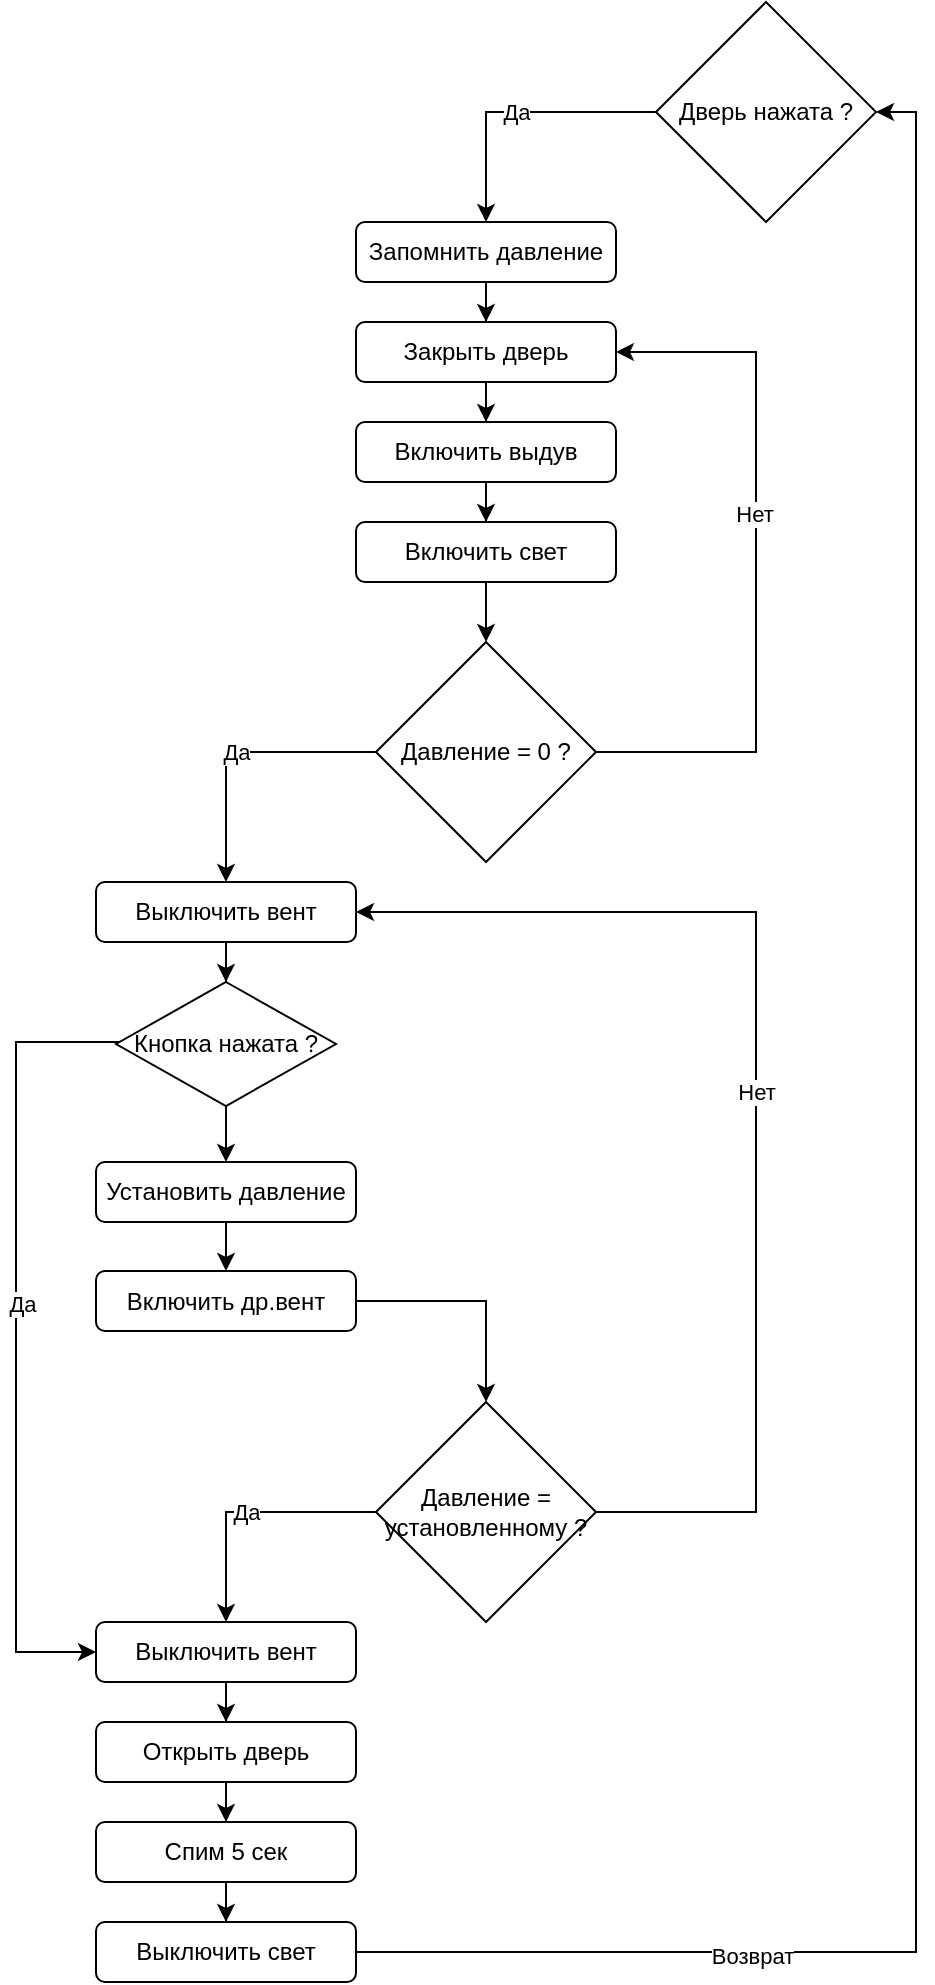 <mxfile version="14.6.3" type="device"><diagram id="VX1YsYr1yO5J11fanGSE" name="Page-1"><mxGraphModel dx="981" dy="497" grid="1" gridSize="10" guides="1" tooltips="1" connect="1" arrows="1" fold="1" page="1" pageScale="1" pageWidth="827" pageHeight="1169" math="0" shadow="0"><root><mxCell id="0"/><mxCell id="1" parent="0"/><mxCell id="H_RSJ-Mdk36l_vwCkvmP-2" value="Да" style="edgeStyle=orthogonalEdgeStyle;rounded=0;orthogonalLoop=1;jettySize=auto;html=1;entryX=0.5;entryY=0;entryDx=0;entryDy=0;" edge="1" parent="1" source="H_RSJ-Mdk36l_vwCkvmP-1" target="H_RSJ-Mdk36l_vwCkvmP-3"><mxGeometry relative="1" as="geometry"><mxPoint x="240" y="160" as="targetPoint"/></mxGeometry></mxCell><mxCell id="H_RSJ-Mdk36l_vwCkvmP-1" value="Дверь нажата ?" style="rhombus;whiteSpace=wrap;html=1;" vertex="1" parent="1"><mxGeometry x="340" y="10" width="110" height="110" as="geometry"/></mxCell><mxCell id="H_RSJ-Mdk36l_vwCkvmP-6" style="edgeStyle=orthogonalEdgeStyle;rounded=0;orthogonalLoop=1;jettySize=auto;html=1;entryX=0.5;entryY=0;entryDx=0;entryDy=0;" edge="1" parent="1" source="H_RSJ-Mdk36l_vwCkvmP-3" target="H_RSJ-Mdk36l_vwCkvmP-4"><mxGeometry relative="1" as="geometry"/></mxCell><mxCell id="H_RSJ-Mdk36l_vwCkvmP-3" value="Запомнить давление" style="rounded=1;whiteSpace=wrap;html=1;" vertex="1" parent="1"><mxGeometry x="190" y="120" width="130" height="30" as="geometry"/></mxCell><mxCell id="H_RSJ-Mdk36l_vwCkvmP-7" style="edgeStyle=orthogonalEdgeStyle;rounded=0;orthogonalLoop=1;jettySize=auto;html=1;entryX=0.5;entryY=0;entryDx=0;entryDy=0;" edge="1" parent="1" source="H_RSJ-Mdk36l_vwCkvmP-4" target="H_RSJ-Mdk36l_vwCkvmP-5"><mxGeometry relative="1" as="geometry"><mxPoint x="270" y="250" as="targetPoint"/></mxGeometry></mxCell><mxCell id="H_RSJ-Mdk36l_vwCkvmP-4" value="Закрыть дверь" style="rounded=1;whiteSpace=wrap;html=1;" vertex="1" parent="1"><mxGeometry x="190" y="170" width="130" height="30" as="geometry"/></mxCell><mxCell id="H_RSJ-Mdk36l_vwCkvmP-13" style="edgeStyle=orthogonalEdgeStyle;rounded=0;orthogonalLoop=1;jettySize=auto;html=1;entryX=0.5;entryY=0;entryDx=0;entryDy=0;" edge="1" parent="1" source="H_RSJ-Mdk36l_vwCkvmP-5" target="H_RSJ-Mdk36l_vwCkvmP-12"><mxGeometry relative="1" as="geometry"/></mxCell><mxCell id="H_RSJ-Mdk36l_vwCkvmP-5" value="Включить выдув" style="rounded=1;whiteSpace=wrap;html=1;" vertex="1" parent="1"><mxGeometry x="190" y="220" width="130" height="30" as="geometry"/></mxCell><mxCell id="H_RSJ-Mdk36l_vwCkvmP-16" style="edgeStyle=orthogonalEdgeStyle;rounded=0;orthogonalLoop=1;jettySize=auto;html=1;entryX=0.5;entryY=0;entryDx=0;entryDy=0;" edge="1" parent="1" source="H_RSJ-Mdk36l_vwCkvmP-12" target="H_RSJ-Mdk36l_vwCkvmP-14"><mxGeometry relative="1" as="geometry"/></mxCell><mxCell id="H_RSJ-Mdk36l_vwCkvmP-12" value="Включить свет" style="rounded=1;whiteSpace=wrap;html=1;" vertex="1" parent="1"><mxGeometry x="190" y="270" width="130" height="30" as="geometry"/></mxCell><mxCell id="H_RSJ-Mdk36l_vwCkvmP-19" style="edgeStyle=orthogonalEdgeStyle;rounded=0;orthogonalLoop=1;jettySize=auto;html=1;entryX=1;entryY=0.5;entryDx=0;entryDy=0;" edge="1" parent="1" source="H_RSJ-Mdk36l_vwCkvmP-14" target="H_RSJ-Mdk36l_vwCkvmP-4"><mxGeometry relative="1" as="geometry"><mxPoint x="400" y="190" as="targetPoint"/><Array as="points"><mxPoint x="390" y="385"/><mxPoint x="390" y="185"/></Array></mxGeometry></mxCell><mxCell id="H_RSJ-Mdk36l_vwCkvmP-20" value="Нет" style="edgeLabel;html=1;align=center;verticalAlign=middle;resizable=0;points=[];" vertex="1" connectable="0" parent="H_RSJ-Mdk36l_vwCkvmP-19"><mxGeometry x="0.139" y="1" relative="1" as="geometry"><mxPoint as="offset"/></mxGeometry></mxCell><mxCell id="H_RSJ-Mdk36l_vwCkvmP-21" value="Да" style="edgeStyle=orthogonalEdgeStyle;rounded=0;orthogonalLoop=1;jettySize=auto;html=1;entryX=0.5;entryY=0;entryDx=0;entryDy=0;" edge="1" parent="1" source="H_RSJ-Mdk36l_vwCkvmP-14" target="H_RSJ-Mdk36l_vwCkvmP-17"><mxGeometry relative="1" as="geometry"/></mxCell><mxCell id="H_RSJ-Mdk36l_vwCkvmP-14" value="Давление = 0 ?" style="rhombus;whiteSpace=wrap;html=1;" vertex="1" parent="1"><mxGeometry x="200" y="330" width="110" height="110" as="geometry"/></mxCell><mxCell id="H_RSJ-Mdk36l_vwCkvmP-42" style="edgeStyle=orthogonalEdgeStyle;rounded=0;orthogonalLoop=1;jettySize=auto;html=1;entryX=0.5;entryY=0;entryDx=0;entryDy=0;" edge="1" parent="1" source="H_RSJ-Mdk36l_vwCkvmP-17" target="H_RSJ-Mdk36l_vwCkvmP-39"><mxGeometry relative="1" as="geometry"/></mxCell><mxCell id="H_RSJ-Mdk36l_vwCkvmP-17" value="Выключить вент" style="rounded=1;whiteSpace=wrap;html=1;" vertex="1" parent="1"><mxGeometry x="60" y="450" width="130" height="30" as="geometry"/></mxCell><mxCell id="H_RSJ-Mdk36l_vwCkvmP-27" style="edgeStyle=orthogonalEdgeStyle;rounded=0;orthogonalLoop=1;jettySize=auto;html=1;entryX=0.5;entryY=0;entryDx=0;entryDy=0;" edge="1" parent="1" source="H_RSJ-Mdk36l_vwCkvmP-22" target="H_RSJ-Mdk36l_vwCkvmP-26"><mxGeometry relative="1" as="geometry"/></mxCell><mxCell id="H_RSJ-Mdk36l_vwCkvmP-22" value="Включить др.вент" style="rounded=1;whiteSpace=wrap;html=1;" vertex="1" parent="1"><mxGeometry x="60" y="644.5" width="130" height="30" as="geometry"/></mxCell><mxCell id="H_RSJ-Mdk36l_vwCkvmP-25" style="edgeStyle=orthogonalEdgeStyle;rounded=0;orthogonalLoop=1;jettySize=auto;html=1;entryX=0.5;entryY=0;entryDx=0;entryDy=0;" edge="1" parent="1" source="H_RSJ-Mdk36l_vwCkvmP-23" target="H_RSJ-Mdk36l_vwCkvmP-22"><mxGeometry relative="1" as="geometry"/></mxCell><mxCell id="H_RSJ-Mdk36l_vwCkvmP-23" value="Установить давление" style="rounded=1;whiteSpace=wrap;html=1;" vertex="1" parent="1"><mxGeometry x="60" y="590" width="130" height="30" as="geometry"/></mxCell><mxCell id="H_RSJ-Mdk36l_vwCkvmP-29" value="Да" style="edgeStyle=orthogonalEdgeStyle;rounded=0;orthogonalLoop=1;jettySize=auto;html=1;entryX=0.5;entryY=0;entryDx=0;entryDy=0;" edge="1" parent="1" source="H_RSJ-Mdk36l_vwCkvmP-26" target="H_RSJ-Mdk36l_vwCkvmP-28"><mxGeometry relative="1" as="geometry"/></mxCell><mxCell id="H_RSJ-Mdk36l_vwCkvmP-30" value="Нет" style="edgeStyle=orthogonalEdgeStyle;rounded=0;orthogonalLoop=1;jettySize=auto;html=1;entryX=1;entryY=0.5;entryDx=0;entryDy=0;" edge="1" parent="1" source="H_RSJ-Mdk36l_vwCkvmP-26" target="H_RSJ-Mdk36l_vwCkvmP-17"><mxGeometry relative="1" as="geometry"><Array as="points"><mxPoint x="390" y="765"/><mxPoint x="390" y="465"/></Array></mxGeometry></mxCell><mxCell id="H_RSJ-Mdk36l_vwCkvmP-26" value="Давление = установленному ?" style="rhombus;whiteSpace=wrap;html=1;" vertex="1" parent="1"><mxGeometry x="200" y="710" width="110" height="110" as="geometry"/></mxCell><mxCell id="H_RSJ-Mdk36l_vwCkvmP-32" style="edgeStyle=orthogonalEdgeStyle;rounded=0;orthogonalLoop=1;jettySize=auto;html=1;entryX=0.5;entryY=0;entryDx=0;entryDy=0;" edge="1" parent="1" source="H_RSJ-Mdk36l_vwCkvmP-28" target="H_RSJ-Mdk36l_vwCkvmP-31"><mxGeometry relative="1" as="geometry"/></mxCell><mxCell id="H_RSJ-Mdk36l_vwCkvmP-28" value="Выключить вент" style="rounded=1;whiteSpace=wrap;html=1;" vertex="1" parent="1"><mxGeometry x="60" y="820" width="130" height="30" as="geometry"/></mxCell><mxCell id="H_RSJ-Mdk36l_vwCkvmP-34" style="edgeStyle=orthogonalEdgeStyle;rounded=0;orthogonalLoop=1;jettySize=auto;html=1;entryX=0.5;entryY=0;entryDx=0;entryDy=0;" edge="1" parent="1" source="H_RSJ-Mdk36l_vwCkvmP-31" target="H_RSJ-Mdk36l_vwCkvmP-33"><mxGeometry relative="1" as="geometry"/></mxCell><mxCell id="H_RSJ-Mdk36l_vwCkvmP-31" value="Открыть дверь" style="rounded=1;whiteSpace=wrap;html=1;" vertex="1" parent="1"><mxGeometry x="60" y="870" width="130" height="30" as="geometry"/></mxCell><mxCell id="H_RSJ-Mdk36l_vwCkvmP-36" style="edgeStyle=orthogonalEdgeStyle;rounded=0;orthogonalLoop=1;jettySize=auto;html=1;entryX=0.5;entryY=0;entryDx=0;entryDy=0;" edge="1" parent="1" source="H_RSJ-Mdk36l_vwCkvmP-33" target="H_RSJ-Mdk36l_vwCkvmP-35"><mxGeometry relative="1" as="geometry"/></mxCell><mxCell id="H_RSJ-Mdk36l_vwCkvmP-33" value="Спим 5 сек" style="rounded=1;whiteSpace=wrap;html=1;" vertex="1" parent="1"><mxGeometry x="60" y="920" width="130" height="30" as="geometry"/></mxCell><mxCell id="H_RSJ-Mdk36l_vwCkvmP-37" style="edgeStyle=orthogonalEdgeStyle;rounded=0;orthogonalLoop=1;jettySize=auto;html=1;entryX=1;entryY=0.5;entryDx=0;entryDy=0;" edge="1" parent="1" source="H_RSJ-Mdk36l_vwCkvmP-35" target="H_RSJ-Mdk36l_vwCkvmP-1"><mxGeometry relative="1" as="geometry"/></mxCell><mxCell id="H_RSJ-Mdk36l_vwCkvmP-38" value="Возврат" style="edgeLabel;html=1;align=center;verticalAlign=middle;resizable=0;points=[];" vertex="1" connectable="0" parent="H_RSJ-Mdk36l_vwCkvmP-37"><mxGeometry x="-0.675" y="-2" relative="1" as="geometry"><mxPoint as="offset"/></mxGeometry></mxCell><mxCell id="H_RSJ-Mdk36l_vwCkvmP-35" value="Выключить свет" style="rounded=1;whiteSpace=wrap;html=1;" vertex="1" parent="1"><mxGeometry x="60" y="970" width="130" height="30" as="geometry"/></mxCell><mxCell id="H_RSJ-Mdk36l_vwCkvmP-40" style="edgeStyle=orthogonalEdgeStyle;rounded=0;orthogonalLoop=1;jettySize=auto;html=1;entryX=0;entryY=0.5;entryDx=0;entryDy=0;" edge="1" parent="1" source="H_RSJ-Mdk36l_vwCkvmP-39" target="H_RSJ-Mdk36l_vwCkvmP-28"><mxGeometry relative="1" as="geometry"><Array as="points"><mxPoint x="20" y="530"/><mxPoint x="20" y="835"/></Array></mxGeometry></mxCell><mxCell id="H_RSJ-Mdk36l_vwCkvmP-41" value="Да" style="edgeLabel;html=1;align=center;verticalAlign=middle;resizable=0;points=[];" vertex="1" connectable="0" parent="H_RSJ-Mdk36l_vwCkvmP-40"><mxGeometry x="-0.08" y="3" relative="1" as="geometry"><mxPoint as="offset"/></mxGeometry></mxCell><mxCell id="H_RSJ-Mdk36l_vwCkvmP-43" style="edgeStyle=orthogonalEdgeStyle;rounded=0;orthogonalLoop=1;jettySize=auto;html=1;entryX=0.5;entryY=0;entryDx=0;entryDy=0;" edge="1" parent="1" source="H_RSJ-Mdk36l_vwCkvmP-39" target="H_RSJ-Mdk36l_vwCkvmP-23"><mxGeometry relative="1" as="geometry"/></mxCell><mxCell id="H_RSJ-Mdk36l_vwCkvmP-39" value="Кнопка нажата ?" style="rhombus;whiteSpace=wrap;html=1;" vertex="1" parent="1"><mxGeometry x="70" y="500" width="110" height="62" as="geometry"/></mxCell></root></mxGraphModel></diagram></mxfile>